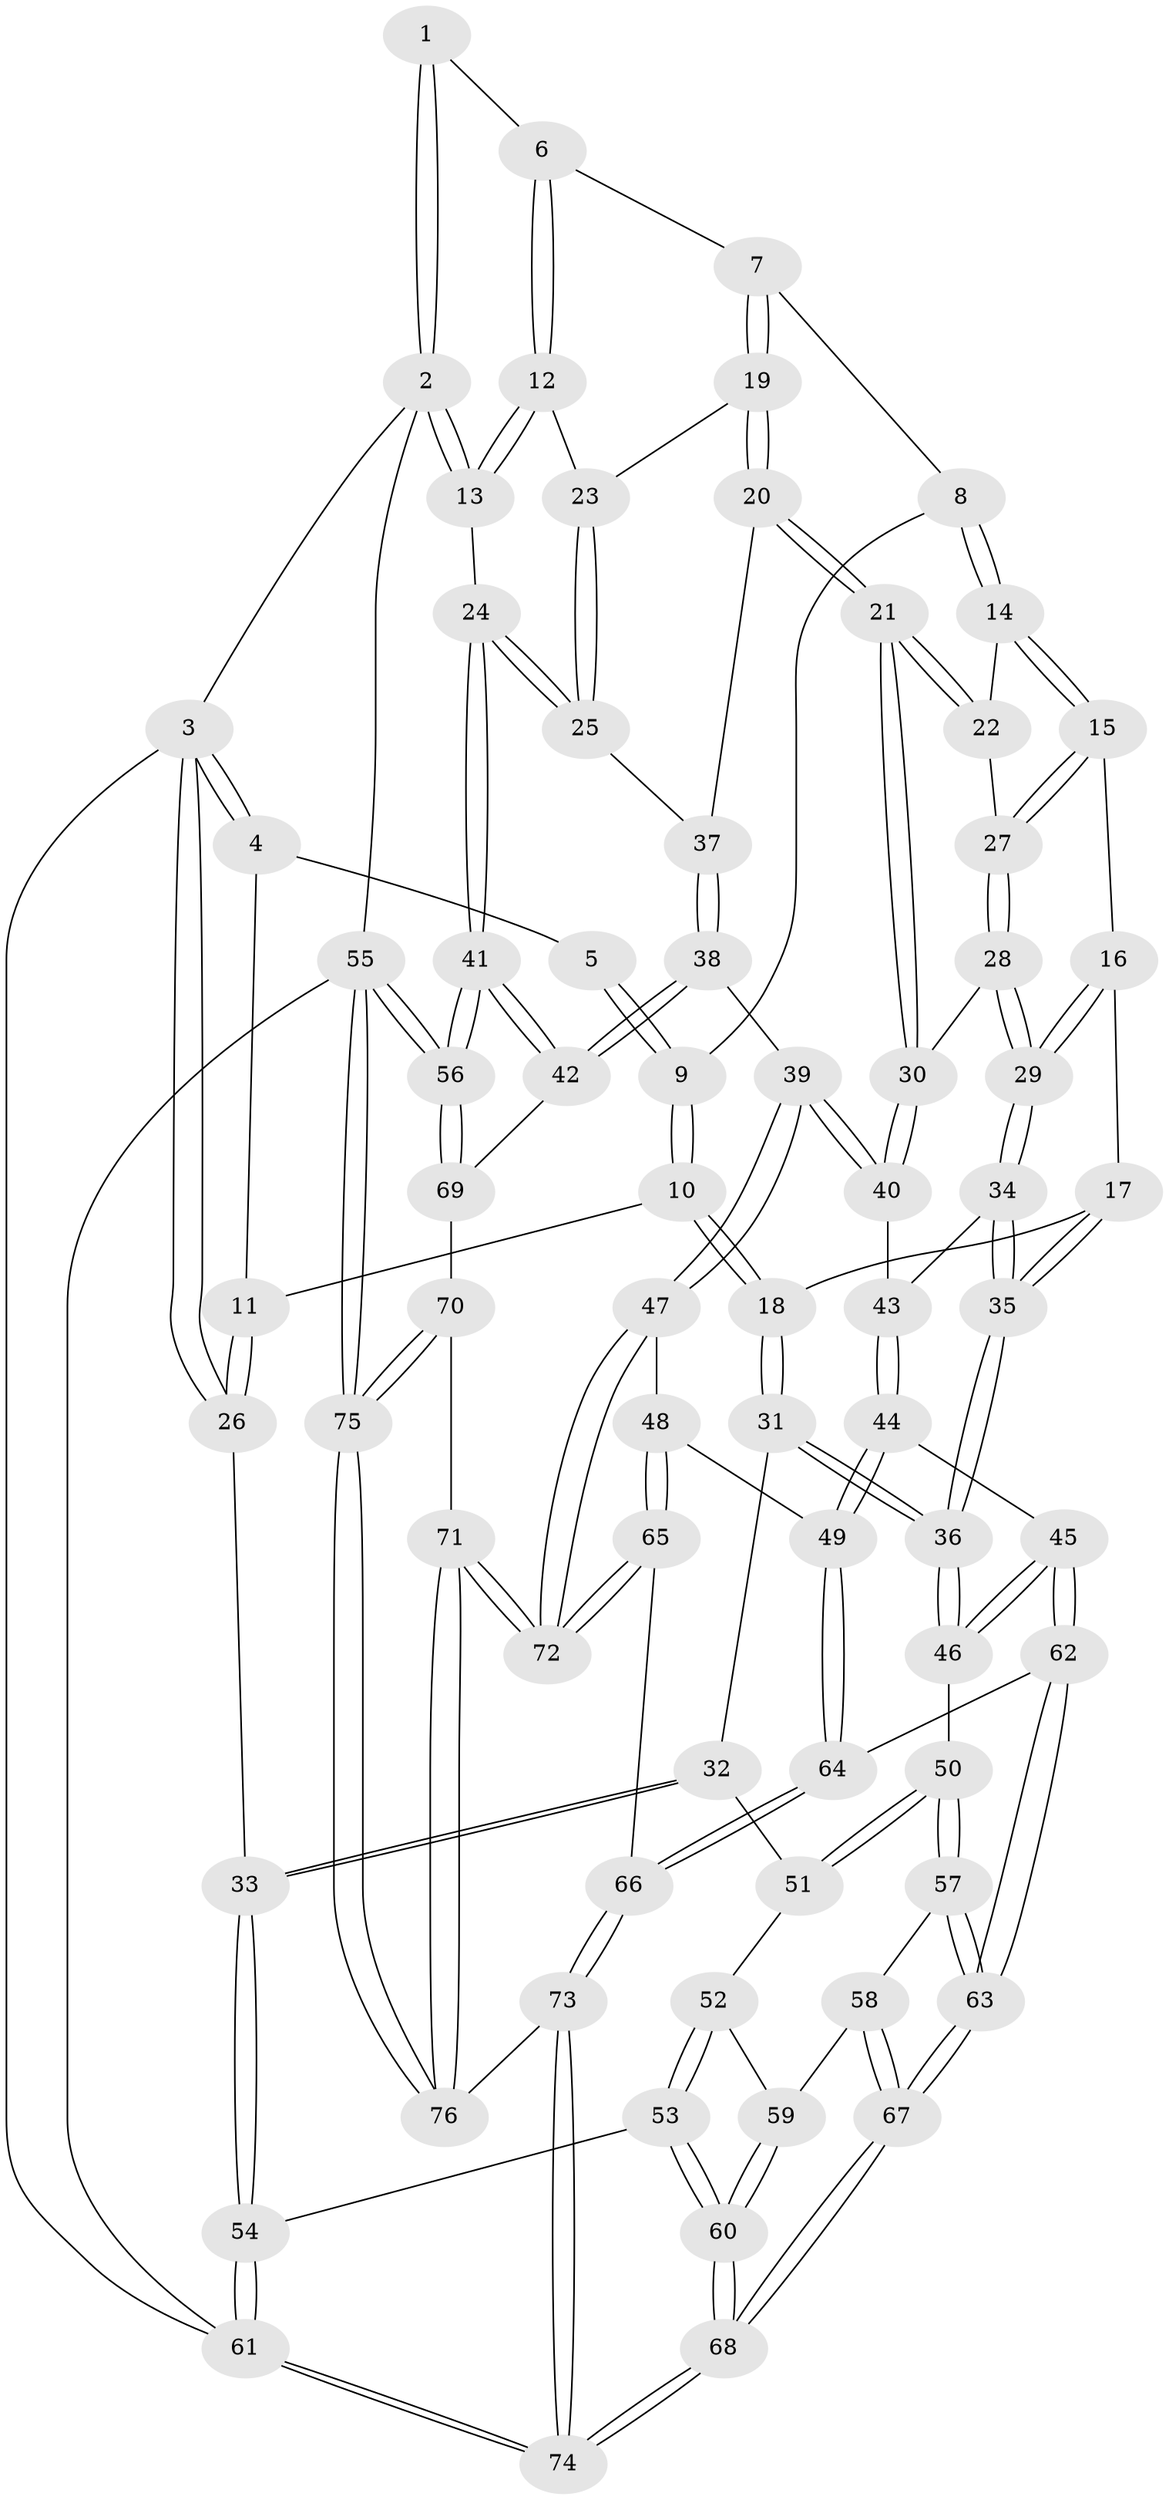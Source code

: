 // Generated by graph-tools (version 1.1) at 2025/51/03/09/25 03:51:04]
// undirected, 76 vertices, 187 edges
graph export_dot {
graph [start="1"]
  node [color=gray90,style=filled];
  1 [pos="+0.6621317991141199+0"];
  2 [pos="+1+0"];
  3 [pos="+0+0"];
  4 [pos="+0.1988118059330668+0"];
  5 [pos="+0.5979525213448663+0"];
  6 [pos="+0.8280754594979843+0.1111602117833559"];
  7 [pos="+0.6985454409753161+0.2766672821580694"];
  8 [pos="+0.5749697114876479+0.2469455276990976"];
  9 [pos="+0.5399738398040481+0.21997013020308637"];
  10 [pos="+0.32331073661768234+0.3054250072189543"];
  11 [pos="+0.27824202221750083+0.2700332901735545"];
  12 [pos="+1+0.18844208667288415"];
  13 [pos="+1+0.15168431950115674"];
  14 [pos="+0.5811402031743638+0.37271867532684927"];
  15 [pos="+0.5306476424564169+0.4451419665681722"];
  16 [pos="+0.4590517788203203+0.4273725685990677"];
  17 [pos="+0.4036532563277974+0.4131589641034542"];
  18 [pos="+0.32904481469101526+0.33952737425502"];
  19 [pos="+0.7842013233103527+0.3996455335205838"];
  20 [pos="+0.7817546830399341+0.4415558009756442"];
  21 [pos="+0.7342990161281175+0.48109332606192434"];
  22 [pos="+0.6572265401787248+0.4371189497772178"];
  23 [pos="+0.9340625138677+0.2689596284107958"];
  24 [pos="+1+0.4841722651451714"];
  25 [pos="+0.9535525151078389+0.4710831644712765"];
  26 [pos="+0+0.3731158533568157"];
  27 [pos="+0.5320173895126048+0.44716635608985533"];
  28 [pos="+0.5504031919531377+0.48949323944561524"];
  29 [pos="+0.5279621356215505+0.5708664282922131"];
  30 [pos="+0.7282160457170259+0.49098478037998544"];
  31 [pos="+0.24986032402412475+0.5264625824889013"];
  32 [pos="+0.19467106897412267+0.5814781538253814"];
  33 [pos="+0+0.49118790485335506"];
  34 [pos="+0.5220866459850664+0.5928296457017141"];
  35 [pos="+0.4579315650863101+0.6034745756851605"];
  36 [pos="+0.4438794512598463+0.6168550848624903"];
  37 [pos="+0.8615333836935393+0.4848443457819551"];
  38 [pos="+0.9318102414974975+0.7213039718154817"];
  39 [pos="+0.782373148505906+0.7389336413446791"];
  40 [pos="+0.6988672999753744+0.5903721604182063"];
  41 [pos="+1+0.7107576678531669"];
  42 [pos="+0.9562123864547454+0.728956418980392"];
  43 [pos="+0.584011010624408+0.6190550451902895"];
  44 [pos="+0.5794231708801352+0.7306766931078964"];
  45 [pos="+0.4267145733426675+0.7077163340782222"];
  46 [pos="+0.4152172789702362+0.6900557524625658"];
  47 [pos="+0.7527396246605597+0.7755099321935568"];
  48 [pos="+0.5985869627038407+0.7637685612483089"];
  49 [pos="+0.5931667272150358+0.7607392493279314"];
  50 [pos="+0.333465544283077+0.7081620510077263"];
  51 [pos="+0.2156999234457863+0.6563985752431857"];
  52 [pos="+0.20781299368855333+0.6722061178234501"];
  53 [pos="+0.011429659643477535+0.8176699609877283"];
  54 [pos="+0+0.7597832274750587"];
  55 [pos="+1+1"];
  56 [pos="+1+1"];
  57 [pos="+0.3278295189139099+0.7372252129870877"];
  58 [pos="+0.26355131107364677+0.8151304691722271"];
  59 [pos="+0.20990068285956304+0.7021676269266001"];
  60 [pos="+0.16615450879139915+0.9404887447923848"];
  61 [pos="+0+1"];
  62 [pos="+0.45868603928298773+0.8257174901773298"];
  63 [pos="+0.35438217140210604+0.8707228211793335"];
  64 [pos="+0.4691266346491345+0.8316028964938091"];
  65 [pos="+0.5887948498101397+0.9135205860315413"];
  66 [pos="+0.5221761192666622+0.921565187048328"];
  67 [pos="+0.22863750429520718+1"];
  68 [pos="+0.22583369219151989+1"];
  69 [pos="+0.9159020021129616+0.8880900417081411"];
  70 [pos="+0.8852427842648847+0.9299923508039917"];
  71 [pos="+0.7383345101787803+0.9794555989412786"];
  72 [pos="+0.7252328826459065+0.9513438674649017"];
  73 [pos="+0.3188206555725654+1"];
  74 [pos="+0.26848883274645396+1"];
  75 [pos="+1+1"];
  76 [pos="+0.7427527755686956+1"];
  1 -- 2;
  1 -- 2;
  1 -- 6;
  2 -- 3;
  2 -- 13;
  2 -- 13;
  2 -- 55;
  3 -- 4;
  3 -- 4;
  3 -- 26;
  3 -- 26;
  3 -- 61;
  4 -- 5;
  4 -- 11;
  5 -- 9;
  5 -- 9;
  6 -- 7;
  6 -- 12;
  6 -- 12;
  7 -- 8;
  7 -- 19;
  7 -- 19;
  8 -- 9;
  8 -- 14;
  8 -- 14;
  9 -- 10;
  9 -- 10;
  10 -- 11;
  10 -- 18;
  10 -- 18;
  11 -- 26;
  11 -- 26;
  12 -- 13;
  12 -- 13;
  12 -- 23;
  13 -- 24;
  14 -- 15;
  14 -- 15;
  14 -- 22;
  15 -- 16;
  15 -- 27;
  15 -- 27;
  16 -- 17;
  16 -- 29;
  16 -- 29;
  17 -- 18;
  17 -- 35;
  17 -- 35;
  18 -- 31;
  18 -- 31;
  19 -- 20;
  19 -- 20;
  19 -- 23;
  20 -- 21;
  20 -- 21;
  20 -- 37;
  21 -- 22;
  21 -- 22;
  21 -- 30;
  21 -- 30;
  22 -- 27;
  23 -- 25;
  23 -- 25;
  24 -- 25;
  24 -- 25;
  24 -- 41;
  24 -- 41;
  25 -- 37;
  26 -- 33;
  27 -- 28;
  27 -- 28;
  28 -- 29;
  28 -- 29;
  28 -- 30;
  29 -- 34;
  29 -- 34;
  30 -- 40;
  30 -- 40;
  31 -- 32;
  31 -- 36;
  31 -- 36;
  32 -- 33;
  32 -- 33;
  32 -- 51;
  33 -- 54;
  33 -- 54;
  34 -- 35;
  34 -- 35;
  34 -- 43;
  35 -- 36;
  35 -- 36;
  36 -- 46;
  36 -- 46;
  37 -- 38;
  37 -- 38;
  38 -- 39;
  38 -- 42;
  38 -- 42;
  39 -- 40;
  39 -- 40;
  39 -- 47;
  39 -- 47;
  40 -- 43;
  41 -- 42;
  41 -- 42;
  41 -- 56;
  41 -- 56;
  42 -- 69;
  43 -- 44;
  43 -- 44;
  44 -- 45;
  44 -- 49;
  44 -- 49;
  45 -- 46;
  45 -- 46;
  45 -- 62;
  45 -- 62;
  46 -- 50;
  47 -- 48;
  47 -- 72;
  47 -- 72;
  48 -- 49;
  48 -- 65;
  48 -- 65;
  49 -- 64;
  49 -- 64;
  50 -- 51;
  50 -- 51;
  50 -- 57;
  50 -- 57;
  51 -- 52;
  52 -- 53;
  52 -- 53;
  52 -- 59;
  53 -- 54;
  53 -- 60;
  53 -- 60;
  54 -- 61;
  54 -- 61;
  55 -- 56;
  55 -- 56;
  55 -- 75;
  55 -- 75;
  55 -- 61;
  56 -- 69;
  56 -- 69;
  57 -- 58;
  57 -- 63;
  57 -- 63;
  58 -- 59;
  58 -- 67;
  58 -- 67;
  59 -- 60;
  59 -- 60;
  60 -- 68;
  60 -- 68;
  61 -- 74;
  61 -- 74;
  62 -- 63;
  62 -- 63;
  62 -- 64;
  63 -- 67;
  63 -- 67;
  64 -- 66;
  64 -- 66;
  65 -- 66;
  65 -- 72;
  65 -- 72;
  66 -- 73;
  66 -- 73;
  67 -- 68;
  67 -- 68;
  68 -- 74;
  68 -- 74;
  69 -- 70;
  70 -- 71;
  70 -- 75;
  70 -- 75;
  71 -- 72;
  71 -- 72;
  71 -- 76;
  71 -- 76;
  73 -- 74;
  73 -- 74;
  73 -- 76;
  75 -- 76;
  75 -- 76;
}
